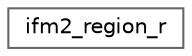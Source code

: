 digraph "Graphical Class Hierarchy"
{
 // LATEX_PDF_SIZE
  bgcolor="transparent";
  edge [fontname=Helvetica,fontsize=10,labelfontname=Helvetica,labelfontsize=10];
  node [fontname=Helvetica,fontsize=10,shape=box,height=0.2,width=0.4];
  rankdir="LR";
  Node0 [id="Node000000",label="ifm2_region_r",height=0.2,width=0.4,color="grey40", fillcolor="white", style="filled",URL="$structifm2__region__r.html",tooltip=" "];
}
